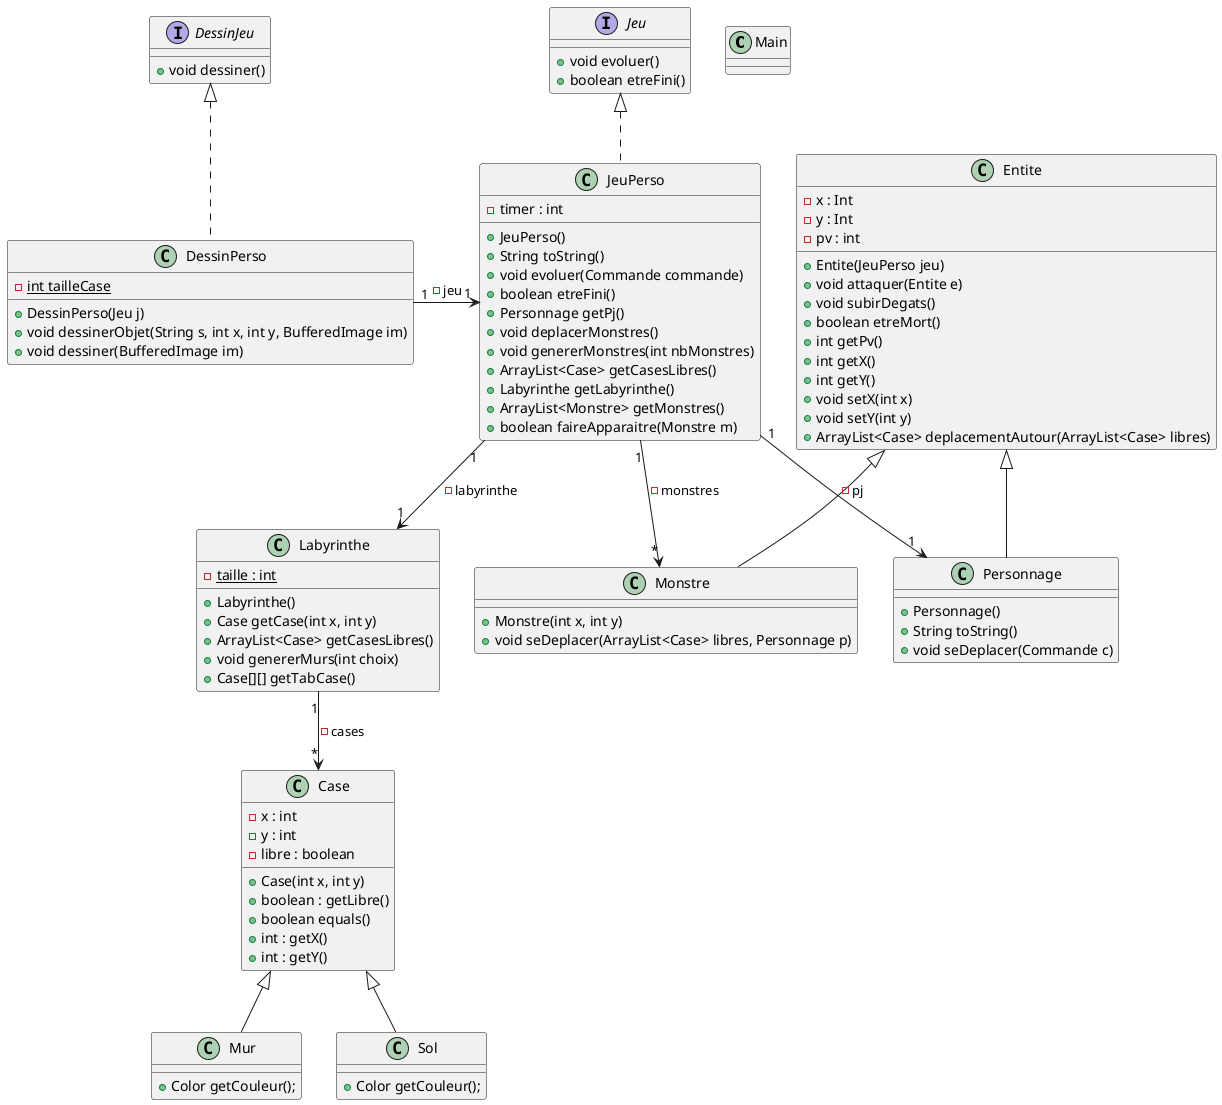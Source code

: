 @startuml

class Main {}

class Labyrinthe {
    - {static} taille : int
    + Labyrinthe()
    + Case getCase(int x, int y)
    + ArrayList<Case> getCasesLibres()
    + void genererMurs(int choix)
    + Case[][] getTabCase()
}
Labyrinthe "1" --> "*" Case : - cases

class Case {
    - x : int
    - y : int
    - libre : boolean
    + Case(int x, int y)
    + boolean : getLibre()
    + boolean equals()
    + int : getX()
    + int : getY()
}

class Mur extends Case {
    + Color getCouleur();
}

class Sol extends Case {
    + Color getCouleur();
}

class Entite {
    - x : Int
    - y : Int
    - pv : int
    + Entite(JeuPerso jeu)
    + void attaquer(Entite e)
    + void subirDegats()
    + boolean etreMort()
    + int getPv()
    + int getX()
    + int getY()
    + void setX(int x)
    + void setY(int y)
    + ArrayList<Case> deplacementAutour(ArrayList<Case> libres)
}

class Personnage extends Entite {
    + Personnage()
    + String toString()
    + void seDeplacer(Commande c)
}

class Monstre extends Entite {
    + Monstre(int x, int y)
    + void seDeplacer(ArrayList<Case> libres, Personnage p)
}

interface Jeu {
    + void evoluer()
    + boolean etreFini()
}

interface DessinJeu {
    + void dessiner()
}

class JeuPerso implements Jeu {
    - timer : int
    + JeuPerso()
    + String toString()
    + void evoluer(Commande commande)
    + boolean etreFini()
    + Personnage getPj()
    + void deplacerMonstres()
    + void genererMonstres(int nbMonstres)
    + ArrayList<Case> getCasesLibres()
    + Labyrinthe getLabyrinthe()
    + ArrayList<Monstre> getMonstres()
    + boolean faireApparaitre(Monstre m)
}
JeuPerso "1" --> "1" Labyrinthe : - labyrinthe
JeuPerso "1" --> "1" Personnage : - pj
JeuPerso "1" --> "*" Monstre : - monstres

class DessinPerso implements DessinJeu {
    - {static} int tailleCase
    + DessinPerso(Jeu j)
    + void dessinerObjet(String s, int x, int y, BufferedImage im)
    + void dessiner(BufferedImage im)
}
DessinPerso "1" -> "1" JeuPerso : - jeu

@enduml
